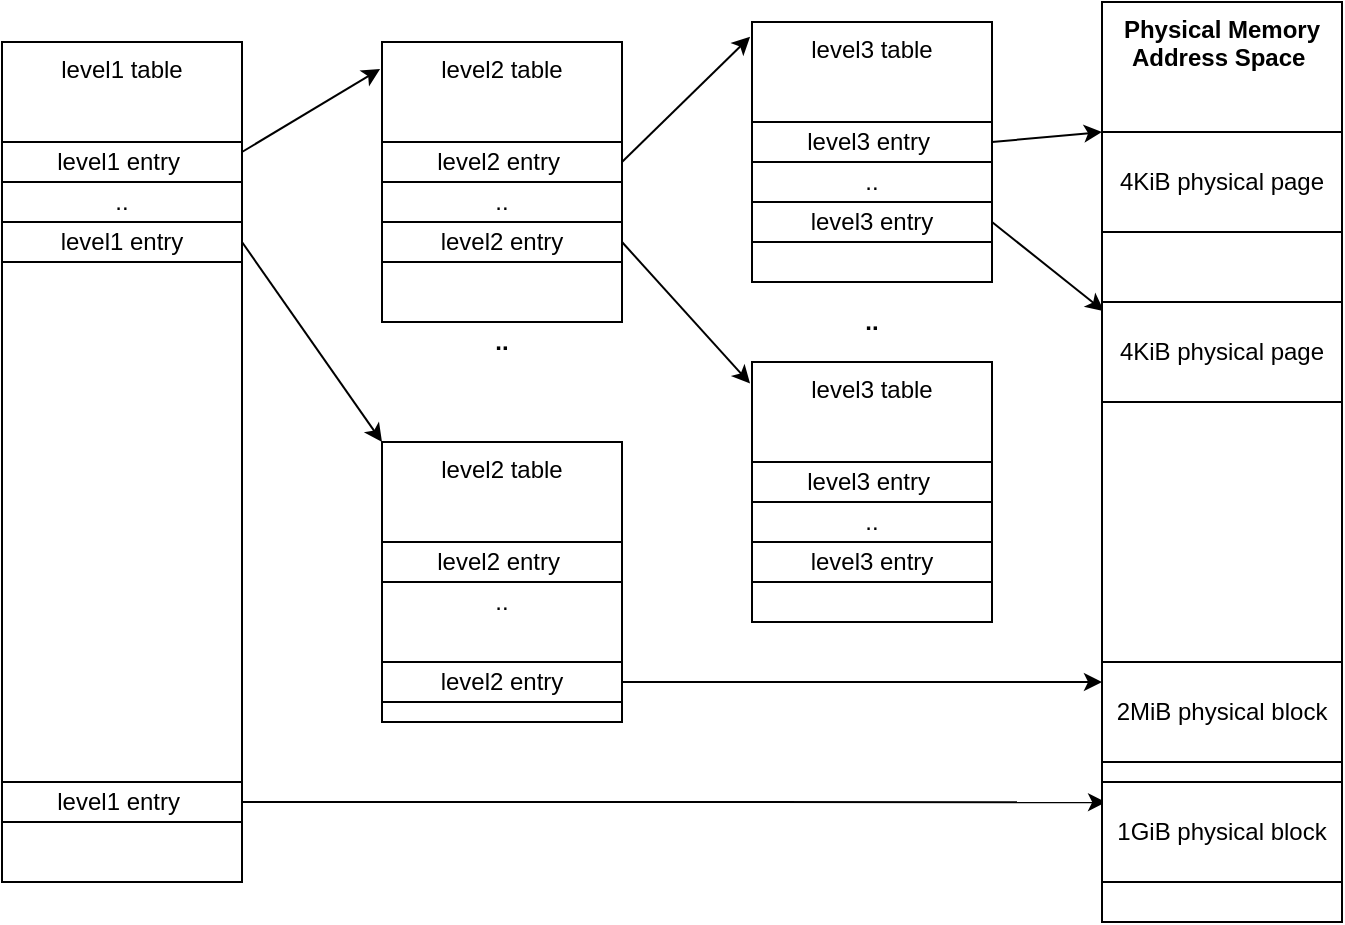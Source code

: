 <mxfile>
    <diagram id="jHKX-aJZ81fpsxbjzrVW" name="MMU-translation-tables">
        <mxGraphModel dx="606" dy="318" grid="1" gridSize="10" guides="1" tooltips="1" connect="1" arrows="1" fold="1" page="1" pageScale="1" pageWidth="850" pageHeight="1100" background="#FFFFFF" math="0" shadow="0">
            <root>
                <mxCell id="0"/>
                <mxCell id="1" parent="0"/>
                <mxCell id="5" style="edgeStyle=none;html=1;exitX=1;exitY=0.25;exitDx=0;exitDy=0;entryX=-0.008;entryY=0.09;entryDx=0;entryDy=0;entryPerimeter=0;" parent="1" source="4" edge="1">
                    <mxGeometry relative="1" as="geometry">
                        <mxPoint x="239.04" y="153.5" as="targetPoint"/>
                    </mxGeometry>
                </mxCell>
                <mxCell id="2" value="level1 table" style="rounded=0;whiteSpace=wrap;html=1;verticalAlign=top;" parent="1" vertex="1">
                    <mxGeometry x="50" y="140" width="120" height="420" as="geometry"/>
                </mxCell>
                <mxCell id="4" value="level1 entry&amp;nbsp;" style="rounded=0;whiteSpace=wrap;html=1;" parent="1" vertex="1">
                    <mxGeometry x="50" y="190" width="120" height="20" as="geometry"/>
                </mxCell>
                <mxCell id="13" style="edgeStyle=none;html=1;exitX=1;exitY=0.5;exitDx=0;exitDy=0;entryX=-0.008;entryY=0.057;entryDx=0;entryDy=0;entryPerimeter=0;" parent="1" source="23" target="26" edge="1">
                    <mxGeometry relative="1" as="geometry">
                        <mxPoint x="360" y="190" as="sourcePoint"/>
                        <mxPoint x="410" y="143.45" as="targetPoint"/>
                    </mxGeometry>
                </mxCell>
                <mxCell id="46" style="edgeStyle=none;html=1;exitX=1;exitY=0.5;exitDx=0;exitDy=0;entryX=0;entryY=0;entryDx=0;entryDy=0;" parent="1" source="16" target="34" edge="1">
                    <mxGeometry relative="1" as="geometry"/>
                </mxCell>
                <mxCell id="16" value="level1 entry" style="rounded=0;whiteSpace=wrap;html=1;" parent="1" vertex="1">
                    <mxGeometry x="50" y="230" width="120" height="20" as="geometry"/>
                </mxCell>
                <mxCell id="18" value=".." style="text;html=1;align=center;verticalAlign=middle;whiteSpace=wrap;rounded=0;" parent="1" vertex="1">
                    <mxGeometry x="80" y="210" width="60" height="20" as="geometry"/>
                </mxCell>
                <mxCell id="21" value="&lt;b&gt;Physical Memory&lt;/b&gt;&lt;div&gt;&lt;b&gt;Address Space&amp;nbsp;&lt;/b&gt;&lt;/div&gt;" style="rounded=0;whiteSpace=wrap;html=1;verticalAlign=top;" parent="1" vertex="1">
                    <mxGeometry x="600" y="120" width="120" height="460" as="geometry"/>
                </mxCell>
                <mxCell id="22" value="level2 table" style="rounded=0;whiteSpace=wrap;html=1;verticalAlign=top;" parent="1" vertex="1">
                    <mxGeometry x="240" y="140" width="120" height="140" as="geometry"/>
                </mxCell>
                <mxCell id="23" value="level2 entry&amp;nbsp;" style="rounded=0;whiteSpace=wrap;html=1;" parent="1" vertex="1">
                    <mxGeometry x="240" y="190" width="120" height="20" as="geometry"/>
                </mxCell>
                <mxCell id="24" value="level2 entry" style="rounded=0;whiteSpace=wrap;html=1;" parent="1" vertex="1">
                    <mxGeometry x="240" y="230" width="120" height="20" as="geometry"/>
                </mxCell>
                <mxCell id="25" value=".." style="text;html=1;align=center;verticalAlign=middle;whiteSpace=wrap;rounded=0;" parent="1" vertex="1">
                    <mxGeometry x="270" y="210" width="60" height="20" as="geometry"/>
                </mxCell>
                <mxCell id="26" value="level3 table" style="rounded=0;whiteSpace=wrap;html=1;verticalAlign=top;" parent="1" vertex="1">
                    <mxGeometry x="425" y="130" width="120" height="130" as="geometry"/>
                </mxCell>
                <mxCell id="27" value="level3 entry&amp;nbsp;" style="rounded=0;whiteSpace=wrap;html=1;" parent="1" vertex="1">
                    <mxGeometry x="425" y="180" width="120" height="20" as="geometry"/>
                </mxCell>
                <mxCell id="55" style="edgeStyle=none;html=1;exitX=1;exitY=0.5;exitDx=0;exitDy=0;entryX=0.008;entryY=0.336;entryDx=0;entryDy=0;entryPerimeter=0;" parent="1" source="28" target="21" edge="1">
                    <mxGeometry relative="1" as="geometry"/>
                </mxCell>
                <mxCell id="28" value="level3 entry" style="rounded=0;whiteSpace=wrap;html=1;" parent="1" vertex="1">
                    <mxGeometry x="425" y="220" width="120" height="20" as="geometry"/>
                </mxCell>
                <mxCell id="29" value=".." style="text;html=1;align=center;verticalAlign=middle;whiteSpace=wrap;rounded=0;" parent="1" vertex="1">
                    <mxGeometry x="455" y="200" width="60" height="20" as="geometry"/>
                </mxCell>
                <mxCell id="34" value="level2 table" style="rounded=0;whiteSpace=wrap;html=1;verticalAlign=top;" parent="1" vertex="1">
                    <mxGeometry x="240" y="340" width="120" height="140" as="geometry"/>
                </mxCell>
                <mxCell id="35" value="level2 entry&amp;nbsp;" style="rounded=0;whiteSpace=wrap;html=1;" parent="1" vertex="1">
                    <mxGeometry x="240" y="390" width="120" height="20" as="geometry"/>
                </mxCell>
                <mxCell id="59" value="" style="edgeStyle=none;html=1;" parent="1" source="36" edge="1">
                    <mxGeometry relative="1" as="geometry">
                        <mxPoint x="600" y="460" as="targetPoint"/>
                    </mxGeometry>
                </mxCell>
                <mxCell id="36" value="level2 entry" style="rounded=0;whiteSpace=wrap;html=1;" parent="1" vertex="1">
                    <mxGeometry x="240" y="450" width="120" height="20" as="geometry"/>
                </mxCell>
                <mxCell id="37" value=".." style="text;html=1;align=center;verticalAlign=middle;whiteSpace=wrap;rounded=0;" parent="1" vertex="1">
                    <mxGeometry x="270" y="410" width="60" height="20" as="geometry"/>
                </mxCell>
                <mxCell id="38" value=".." style="text;html=1;align=center;verticalAlign=middle;whiteSpace=wrap;rounded=0;fontStyle=1" parent="1" vertex="1">
                    <mxGeometry x="270" y="280" width="60" height="20" as="geometry"/>
                </mxCell>
                <mxCell id="41" style="edgeStyle=none;html=1;exitX=1;exitY=0.5;exitDx=0;exitDy=0;entryX=0;entryY=0;entryDx=0;entryDy=0;" parent="1" source="27" target="43" edge="1">
                    <mxGeometry relative="1" as="geometry"/>
                </mxCell>
                <mxCell id="43" value="4KiB physical page" style="rounded=0;whiteSpace=wrap;html=1;verticalAlign=middle;" parent="1" vertex="1">
                    <mxGeometry x="600" y="185" width="120" height="50" as="geometry"/>
                </mxCell>
                <mxCell id="45" value="level1 entry&amp;nbsp;" style="rounded=0;whiteSpace=wrap;html=1;" parent="1" vertex="1">
                    <mxGeometry x="50" y="510" width="120" height="20" as="geometry"/>
                </mxCell>
                <mxCell id="47" style="edgeStyle=none;html=1;exitX=1;exitY=0.5;exitDx=0;exitDy=0;entryX=0.017;entryY=0.528;entryDx=0;entryDy=0;entryPerimeter=0;" parent="1" source="45" edge="1">
                    <mxGeometry relative="1" as="geometry">
                        <mxPoint x="602.04" y="520.08" as="targetPoint"/>
                    </mxGeometry>
                </mxCell>
                <mxCell id="48" value="level3 table" style="rounded=0;whiteSpace=wrap;html=1;verticalAlign=top;" parent="1" vertex="1">
                    <mxGeometry x="425" y="300" width="120" height="130" as="geometry"/>
                </mxCell>
                <mxCell id="49" value="level3 entry&amp;nbsp;" style="rounded=0;whiteSpace=wrap;html=1;" parent="1" vertex="1">
                    <mxGeometry x="425" y="350" width="120" height="20" as="geometry"/>
                </mxCell>
                <mxCell id="50" value="level3 entry" style="rounded=0;whiteSpace=wrap;html=1;" parent="1" vertex="1">
                    <mxGeometry x="425" y="390" width="120" height="20" as="geometry"/>
                </mxCell>
                <mxCell id="51" value=".." style="text;html=1;align=center;verticalAlign=middle;whiteSpace=wrap;rounded=0;" parent="1" vertex="1">
                    <mxGeometry x="455" y="370" width="60" height="20" as="geometry"/>
                </mxCell>
                <mxCell id="52" style="edgeStyle=none;html=1;exitX=1;exitY=0.5;exitDx=0;exitDy=0;entryX=-0.008;entryY=0.083;entryDx=0;entryDy=0;entryPerimeter=0;" parent="1" source="24" target="48" edge="1">
                    <mxGeometry relative="1" as="geometry"/>
                </mxCell>
                <mxCell id="53" value=".." style="text;html=1;align=center;verticalAlign=middle;whiteSpace=wrap;rounded=0;fontStyle=1" parent="1" vertex="1">
                    <mxGeometry x="455" y="270" width="60" height="20" as="geometry"/>
                </mxCell>
                <mxCell id="54" value="1GiB physical block" style="rounded=0;whiteSpace=wrap;html=1;verticalAlign=middle;" parent="1" vertex="1">
                    <mxGeometry x="600" y="510" width="120" height="50" as="geometry"/>
                </mxCell>
                <mxCell id="56" value="4KiB physical page" style="rounded=0;whiteSpace=wrap;html=1;verticalAlign=middle;" parent="1" vertex="1">
                    <mxGeometry x="600" y="270" width="120" height="50" as="geometry"/>
                </mxCell>
                <mxCell id="57" value="2MiB physical block" style="rounded=0;whiteSpace=wrap;html=1;verticalAlign=middle;" parent="1" vertex="1">
                    <mxGeometry x="600" y="450" width="120" height="50" as="geometry"/>
                </mxCell>
            </root>
        </mxGraphModel>
    </diagram>
    <diagram id="19NJHDYWH1DTI_2Ko0ok" name="VA-to-PA-mapping">
        <mxGraphModel dx="735" dy="354" grid="1" gridSize="10" guides="1" tooltips="1" connect="1" arrows="1" fold="1" page="1" pageScale="1" pageWidth="850" pageHeight="1100" math="0" shadow="0">
            <root>
                <mxCell id="0"/>
                <mxCell id="1" parent="0"/>
                <mxCell id="Z0Yr65Eairota3UuIWzl-1" value="level1address" style="rounded=0;whiteSpace=wrap;html=1;" vertex="1" parent="1">
                    <mxGeometry x="120" y="160" width="150" height="40" as="geometry"/>
                </mxCell>
            </root>
        </mxGraphModel>
    </diagram>
    <diagram id="dsb8ZNLDPXDIVBwBIxdl" name="baremetal_memory_map1">
        <mxGraphModel dx="606" dy="354" grid="1" gridSize="10" guides="1" tooltips="1" connect="1" arrows="1" fold="1" page="1" pageScale="1" pageWidth="850" pageHeight="1100" background="#FFFFFF" math="0" shadow="0">
            <root>
                <mxCell id="0"/>
                <mxCell id="1" parent="0"/>
                <mxCell id="9pEusxraPErxSle0Z_pp-1" value="DRAM" style="rounded=0;whiteSpace=wrap;html=1;verticalAlign=top;" vertex="1" parent="1">
                    <mxGeometry x="280" y="130" width="160" height="510" as="geometry"/>
                </mxCell>
                <mxCell id="9pEusxraPErxSle0Z_pp-6" style="edgeStyle=none;html=1;" edge="1" parent="1">
                    <mxGeometry relative="1" as="geometry">
                        <mxPoint x="440" y="190" as="targetPoint"/>
                        <mxPoint x="440" y="190" as="sourcePoint"/>
                        <Array as="points">
                            <mxPoint x="480" y="190"/>
                        </Array>
                    </mxGeometry>
                </mxCell>
                <mxCell id="9pEusxraPErxSle0Z_pp-2" value=".text" style="rounded=0;whiteSpace=wrap;html=1;fillColor=#f5f5f5;fontColor=#333333;strokeColor=#666666;" vertex="1" parent="1">
                    <mxGeometry x="280" y="190" width="160" height="80" as="geometry"/>
                </mxCell>
                <mxCell id="9pEusxraPErxSle0Z_pp-3" value="0x0000_0000_0000_0000" style="text;html=1;align=center;verticalAlign=middle;whiteSpace=wrap;rounded=0;" vertex="1" parent="1">
                    <mxGeometry x="120" y="120" width="160" height="30" as="geometry"/>
                </mxCell>
                <mxCell id="9pEusxraPErxSle0Z_pp-4" value="0x0000_0000_0008_0000" style="text;html=1;align=center;verticalAlign=middle;whiteSpace=wrap;rounded=0;" vertex="1" parent="1">
                    <mxGeometry x="120" y="180" width="160" height="30" as="geometry"/>
                </mxCell>
                <mxCell id="9pEusxraPErxSle0Z_pp-7" value="reset_handler" style="text;html=1;align=center;verticalAlign=middle;whiteSpace=wrap;rounded=0;" vertex="1" parent="1">
                    <mxGeometry x="490" y="170" width="60" height="30" as="geometry"/>
                </mxCell>
                <mxCell id="9pEusxraPErxSle0Z_pp-8" value=".ARM.exidx" style="rounded=0;whiteSpace=wrap;html=1;" vertex="1" parent="1">
                    <mxGeometry x="280" y="310" width="160" height="40" as="geometry"/>
                </mxCell>
                <mxCell id="9pEusxraPErxSle0Z_pp-9" value=".ARM.extab" style="rounded=0;whiteSpace=wrap;html=1;" vertex="1" parent="1">
                    <mxGeometry x="280" y="270" width="160" height="40" as="geometry"/>
                </mxCell>
                <mxCell id="9pEusxraPErxSle0Z_pp-15" value=".rodata" style="rounded=0;whiteSpace=wrap;html=1;fillColor=#f5f5f5;fontColor=#333333;strokeColor=#666666;" vertex="1" parent="1">
                    <mxGeometry x="280" y="350" width="160" height="50" as="geometry"/>
                </mxCell>
                <mxCell id="9pEusxraPErxSle0Z_pp-16" value=".data" style="rounded=0;whiteSpace=wrap;html=1;fillColor=#f5f5f5;fontColor=#333333;strokeColor=#666666;" vertex="1" parent="1">
                    <mxGeometry x="280" y="400" width="160" height="50" as="geometry"/>
                </mxCell>
                <mxCell id="9pEusxraPErxSle0Z_pp-17" value=".bss" style="rounded=0;whiteSpace=wrap;html=1;fillColor=#f5f5f5;fontColor=#333333;strokeColor=#666666;" vertex="1" parent="1">
                    <mxGeometry x="280" y="450" width="160" height="50" as="geometry"/>
                </mxCell>
                <mxCell id="9pEusxraPErxSle0Z_pp-18" value=".stack" style="rounded=0;whiteSpace=wrap;html=1;fillColor=#f5f5f5;fontColor=#333333;strokeColor=#666666;" vertex="1" parent="1">
                    <mxGeometry x="280" y="500" width="160" height="50" as="geometry"/>
                </mxCell>
                <mxCell id="9pEusxraPErxSle0Z_pp-21" value=".mmu_translation_tables" style="rounded=0;whiteSpace=wrap;html=1;fillColor=#f5f5f5;fontColor=#333333;strokeColor=#666666;" vertex="1" parent="1">
                    <mxGeometry x="280" y="570" width="160" height="50" as="geometry"/>
                </mxCell>
            </root>
        </mxGraphModel>
    </diagram>
</mxfile>